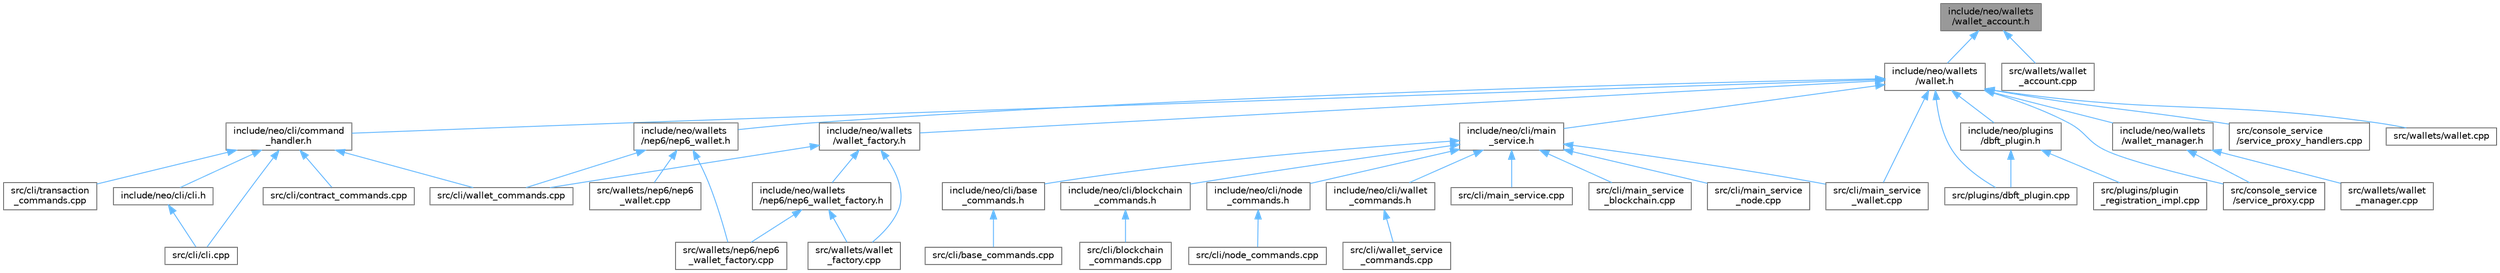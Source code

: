 digraph "include/neo/wallets/wallet_account.h"
{
 // LATEX_PDF_SIZE
  bgcolor="transparent";
  edge [fontname=Helvetica,fontsize=10,labelfontname=Helvetica,labelfontsize=10];
  node [fontname=Helvetica,fontsize=10,shape=box,height=0.2,width=0.4];
  Node1 [id="Node000001",label="include/neo/wallets\l/wallet_account.h",height=0.2,width=0.4,color="gray40", fillcolor="grey60", style="filled", fontcolor="black",tooltip=" "];
  Node1 -> Node2 [id="edge44_Node000001_Node000002",dir="back",color="steelblue1",style="solid",tooltip=" "];
  Node2 [id="Node000002",label="include/neo/wallets\l/wallet.h",height=0.2,width=0.4,color="grey40", fillcolor="white", style="filled",URL="$wallet_8h.html",tooltip=" "];
  Node2 -> Node3 [id="edge45_Node000002_Node000003",dir="back",color="steelblue1",style="solid",tooltip=" "];
  Node3 [id="Node000003",label="include/neo/cli/command\l_handler.h",height=0.2,width=0.4,color="grey40", fillcolor="white", style="filled",URL="$command__handler_8h.html",tooltip=" "];
  Node3 -> Node4 [id="edge46_Node000003_Node000004",dir="back",color="steelblue1",style="solid",tooltip=" "];
  Node4 [id="Node000004",label="include/neo/cli/cli.h",height=0.2,width=0.4,color="grey40", fillcolor="white", style="filled",URL="$cli_8h.html",tooltip=" "];
  Node4 -> Node5 [id="edge47_Node000004_Node000005",dir="back",color="steelblue1",style="solid",tooltip=" "];
  Node5 [id="Node000005",label="src/cli/cli.cpp",height=0.2,width=0.4,color="grey40", fillcolor="white", style="filled",URL="$cli_8cpp.html",tooltip=" "];
  Node3 -> Node5 [id="edge48_Node000003_Node000005",dir="back",color="steelblue1",style="solid",tooltip=" "];
  Node3 -> Node6 [id="edge49_Node000003_Node000006",dir="back",color="steelblue1",style="solid",tooltip=" "];
  Node6 [id="Node000006",label="src/cli/contract_commands.cpp",height=0.2,width=0.4,color="grey40", fillcolor="white", style="filled",URL="$contract__commands_8cpp.html",tooltip=" "];
  Node3 -> Node7 [id="edge50_Node000003_Node000007",dir="back",color="steelblue1",style="solid",tooltip=" "];
  Node7 [id="Node000007",label="src/cli/transaction\l_commands.cpp",height=0.2,width=0.4,color="grey40", fillcolor="white", style="filled",URL="$transaction__commands_8cpp.html",tooltip=" "];
  Node3 -> Node8 [id="edge51_Node000003_Node000008",dir="back",color="steelblue1",style="solid",tooltip=" "];
  Node8 [id="Node000008",label="src/cli/wallet_commands.cpp",height=0.2,width=0.4,color="grey40", fillcolor="white", style="filled",URL="$wallet__commands_8cpp.html",tooltip=" "];
  Node2 -> Node9 [id="edge52_Node000002_Node000009",dir="back",color="steelblue1",style="solid",tooltip=" "];
  Node9 [id="Node000009",label="include/neo/cli/main\l_service.h",height=0.2,width=0.4,color="grey40", fillcolor="white", style="filled",URL="$main__service_8h.html",tooltip=" "];
  Node9 -> Node10 [id="edge53_Node000009_Node000010",dir="back",color="steelblue1",style="solid",tooltip=" "];
  Node10 [id="Node000010",label="include/neo/cli/base\l_commands.h",height=0.2,width=0.4,color="grey40", fillcolor="white", style="filled",URL="$base__commands_8h.html",tooltip=" "];
  Node10 -> Node11 [id="edge54_Node000010_Node000011",dir="back",color="steelblue1",style="solid",tooltip=" "];
  Node11 [id="Node000011",label="src/cli/base_commands.cpp",height=0.2,width=0.4,color="grey40", fillcolor="white", style="filled",URL="$base__commands_8cpp.html",tooltip=" "];
  Node9 -> Node12 [id="edge55_Node000009_Node000012",dir="back",color="steelblue1",style="solid",tooltip=" "];
  Node12 [id="Node000012",label="include/neo/cli/blockchain\l_commands.h",height=0.2,width=0.4,color="grey40", fillcolor="white", style="filled",URL="$blockchain__commands_8h.html",tooltip=" "];
  Node12 -> Node13 [id="edge56_Node000012_Node000013",dir="back",color="steelblue1",style="solid",tooltip=" "];
  Node13 [id="Node000013",label="src/cli/blockchain\l_commands.cpp",height=0.2,width=0.4,color="grey40", fillcolor="white", style="filled",URL="$blockchain__commands_8cpp.html",tooltip=" "];
  Node9 -> Node14 [id="edge57_Node000009_Node000014",dir="back",color="steelblue1",style="solid",tooltip=" "];
  Node14 [id="Node000014",label="include/neo/cli/node\l_commands.h",height=0.2,width=0.4,color="grey40", fillcolor="white", style="filled",URL="$node__commands_8h.html",tooltip=" "];
  Node14 -> Node15 [id="edge58_Node000014_Node000015",dir="back",color="steelblue1",style="solid",tooltip=" "];
  Node15 [id="Node000015",label="src/cli/node_commands.cpp",height=0.2,width=0.4,color="grey40", fillcolor="white", style="filled",URL="$node__commands_8cpp.html",tooltip=" "];
  Node9 -> Node16 [id="edge59_Node000009_Node000016",dir="back",color="steelblue1",style="solid",tooltip=" "];
  Node16 [id="Node000016",label="include/neo/cli/wallet\l_commands.h",height=0.2,width=0.4,color="grey40", fillcolor="white", style="filled",URL="$wallet__commands_8h.html",tooltip=" "];
  Node16 -> Node17 [id="edge60_Node000016_Node000017",dir="back",color="steelblue1",style="solid",tooltip=" "];
  Node17 [id="Node000017",label="src/cli/wallet_service\l_commands.cpp",height=0.2,width=0.4,color="grey40", fillcolor="white", style="filled",URL="$wallet__service__commands_8cpp.html",tooltip=" "];
  Node9 -> Node18 [id="edge61_Node000009_Node000018",dir="back",color="steelblue1",style="solid",tooltip=" "];
  Node18 [id="Node000018",label="src/cli/main_service.cpp",height=0.2,width=0.4,color="grey40", fillcolor="white", style="filled",URL="$main__service_8cpp.html",tooltip=" "];
  Node9 -> Node19 [id="edge62_Node000009_Node000019",dir="back",color="steelblue1",style="solid",tooltip=" "];
  Node19 [id="Node000019",label="src/cli/main_service\l_blockchain.cpp",height=0.2,width=0.4,color="grey40", fillcolor="white", style="filled",URL="$main__service__blockchain_8cpp.html",tooltip=" "];
  Node9 -> Node20 [id="edge63_Node000009_Node000020",dir="back",color="steelblue1",style="solid",tooltip=" "];
  Node20 [id="Node000020",label="src/cli/main_service\l_node.cpp",height=0.2,width=0.4,color="grey40", fillcolor="white", style="filled",URL="$main__service__node_8cpp.html",tooltip=" "];
  Node9 -> Node21 [id="edge64_Node000009_Node000021",dir="back",color="steelblue1",style="solid",tooltip=" "];
  Node21 [id="Node000021",label="src/cli/main_service\l_wallet.cpp",height=0.2,width=0.4,color="grey40", fillcolor="white", style="filled",URL="$main__service__wallet_8cpp.html",tooltip=" "];
  Node2 -> Node22 [id="edge65_Node000002_Node000022",dir="back",color="steelblue1",style="solid",tooltip=" "];
  Node22 [id="Node000022",label="include/neo/plugins\l/dbft_plugin.h",height=0.2,width=0.4,color="grey40", fillcolor="white", style="filled",URL="$dbft__plugin_8h.html",tooltip=" "];
  Node22 -> Node23 [id="edge66_Node000022_Node000023",dir="back",color="steelblue1",style="solid",tooltip=" "];
  Node23 [id="Node000023",label="src/plugins/dbft_plugin.cpp",height=0.2,width=0.4,color="grey40", fillcolor="white", style="filled",URL="$dbft__plugin_8cpp.html",tooltip=" "];
  Node22 -> Node24 [id="edge67_Node000022_Node000024",dir="back",color="steelblue1",style="solid",tooltip=" "];
  Node24 [id="Node000024",label="src/plugins/plugin\l_registration_impl.cpp",height=0.2,width=0.4,color="grey40", fillcolor="white", style="filled",URL="$plugin__registration__impl_8cpp.html",tooltip=" "];
  Node2 -> Node25 [id="edge68_Node000002_Node000025",dir="back",color="steelblue1",style="solid",tooltip=" "];
  Node25 [id="Node000025",label="include/neo/wallets\l/nep6/nep6_wallet.h",height=0.2,width=0.4,color="grey40", fillcolor="white", style="filled",URL="$nep6__wallet_8h.html",tooltip=" "];
  Node25 -> Node8 [id="edge69_Node000025_Node000008",dir="back",color="steelblue1",style="solid",tooltip=" "];
  Node25 -> Node26 [id="edge70_Node000025_Node000026",dir="back",color="steelblue1",style="solid",tooltip=" "];
  Node26 [id="Node000026",label="src/wallets/nep6/nep6\l_wallet.cpp",height=0.2,width=0.4,color="grey40", fillcolor="white", style="filled",URL="$nep6__wallet_8cpp.html",tooltip=" "];
  Node25 -> Node27 [id="edge71_Node000025_Node000027",dir="back",color="steelblue1",style="solid",tooltip=" "];
  Node27 [id="Node000027",label="src/wallets/nep6/nep6\l_wallet_factory.cpp",height=0.2,width=0.4,color="grey40", fillcolor="white", style="filled",URL="$nep6__wallet__factory_8cpp.html",tooltip=" "];
  Node2 -> Node28 [id="edge72_Node000002_Node000028",dir="back",color="steelblue1",style="solid",tooltip=" "];
  Node28 [id="Node000028",label="include/neo/wallets\l/wallet_factory.h",height=0.2,width=0.4,color="grey40", fillcolor="white", style="filled",URL="$wallet__factory_8h.html",tooltip=" "];
  Node28 -> Node29 [id="edge73_Node000028_Node000029",dir="back",color="steelblue1",style="solid",tooltip=" "];
  Node29 [id="Node000029",label="include/neo/wallets\l/nep6/nep6_wallet_factory.h",height=0.2,width=0.4,color="grey40", fillcolor="white", style="filled",URL="$nep6__wallet__factory_8h.html",tooltip=" "];
  Node29 -> Node27 [id="edge74_Node000029_Node000027",dir="back",color="steelblue1",style="solid",tooltip=" "];
  Node29 -> Node30 [id="edge75_Node000029_Node000030",dir="back",color="steelblue1",style="solid",tooltip=" "];
  Node30 [id="Node000030",label="src/wallets/wallet\l_factory.cpp",height=0.2,width=0.4,color="grey40", fillcolor="white", style="filled",URL="$wallet__factory_8cpp.html",tooltip=" "];
  Node28 -> Node8 [id="edge76_Node000028_Node000008",dir="back",color="steelblue1",style="solid",tooltip=" "];
  Node28 -> Node30 [id="edge77_Node000028_Node000030",dir="back",color="steelblue1",style="solid",tooltip=" "];
  Node2 -> Node31 [id="edge78_Node000002_Node000031",dir="back",color="steelblue1",style="solid",tooltip=" "];
  Node31 [id="Node000031",label="include/neo/wallets\l/wallet_manager.h",height=0.2,width=0.4,color="grey40", fillcolor="white", style="filled",URL="$wallet__manager_8h.html",tooltip=" "];
  Node31 -> Node32 [id="edge79_Node000031_Node000032",dir="back",color="steelblue1",style="solid",tooltip=" "];
  Node32 [id="Node000032",label="src/console_service\l/service_proxy.cpp",height=0.2,width=0.4,color="grey40", fillcolor="white", style="filled",URL="$service__proxy_8cpp.html",tooltip=" "];
  Node31 -> Node33 [id="edge80_Node000031_Node000033",dir="back",color="steelblue1",style="solid",tooltip=" "];
  Node33 [id="Node000033",label="src/wallets/wallet\l_manager.cpp",height=0.2,width=0.4,color="grey40", fillcolor="white", style="filled",URL="$wallet__manager_8cpp.html",tooltip=" "];
  Node2 -> Node21 [id="edge81_Node000002_Node000021",dir="back",color="steelblue1",style="solid",tooltip=" "];
  Node2 -> Node32 [id="edge82_Node000002_Node000032",dir="back",color="steelblue1",style="solid",tooltip=" "];
  Node2 -> Node34 [id="edge83_Node000002_Node000034",dir="back",color="steelblue1",style="solid",tooltip=" "];
  Node34 [id="Node000034",label="src/console_service\l/service_proxy_handlers.cpp",height=0.2,width=0.4,color="grey40", fillcolor="white", style="filled",URL="$service__proxy__handlers_8cpp.html",tooltip=" "];
  Node2 -> Node23 [id="edge84_Node000002_Node000023",dir="back",color="steelblue1",style="solid",tooltip=" "];
  Node2 -> Node35 [id="edge85_Node000002_Node000035",dir="back",color="steelblue1",style="solid",tooltip=" "];
  Node35 [id="Node000035",label="src/wallets/wallet.cpp",height=0.2,width=0.4,color="grey40", fillcolor="white", style="filled",URL="$wallet_8cpp.html",tooltip=" "];
  Node1 -> Node36 [id="edge86_Node000001_Node000036",dir="back",color="steelblue1",style="solid",tooltip=" "];
  Node36 [id="Node000036",label="src/wallets/wallet\l_account.cpp",height=0.2,width=0.4,color="grey40", fillcolor="white", style="filled",URL="$wallet__account_8cpp.html",tooltip=" "];
}
